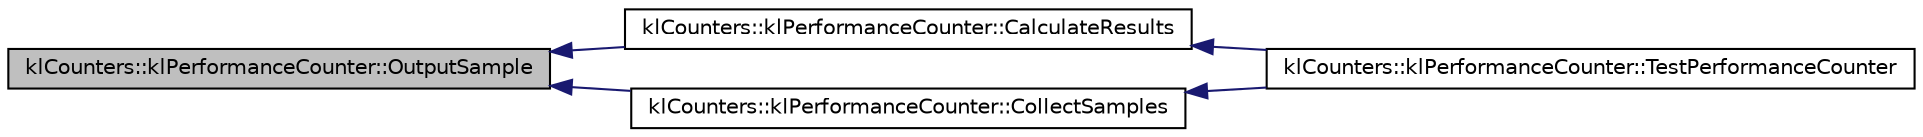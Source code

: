digraph G
{
  edge [fontname="Helvetica",fontsize="10",labelfontname="Helvetica",labelfontsize="10"];
  node [fontname="Helvetica",fontsize="10",shape=record];
  rankdir=LR;
  Node1 [label="klCounters::klPerformanceCounter::OutputSample",height=0.2,width=0.4,color="black", fillcolor="grey75", style="filled" fontcolor="black"];
  Node1 -> Node2 [dir=back,color="midnightblue",fontsize="10",style="solid",fontname="Helvetica"];
  Node2 [label="klCounters::klPerformanceCounter::CalculateResults",height=0.2,width=0.4,color="black", fillcolor="white", style="filled",URL="$classkl_counters_1_1kl_performance_counter.html#a27b6f42d80f5fa3e16bff8c766f11c6c"];
  Node2 -> Node3 [dir=back,color="midnightblue",fontsize="10",style="solid",fontname="Helvetica"];
  Node3 [label="klCounters::klPerformanceCounter::TestPerformanceCounter",height=0.2,width=0.4,color="black", fillcolor="white", style="filled",URL="$classkl_counters_1_1kl_performance_counter.html#ab8291a6139d93a726dcdbcc4f8e25d7a"];
  Node1 -> Node4 [dir=back,color="midnightblue",fontsize="10",style="solid",fontname="Helvetica"];
  Node4 [label="klCounters::klPerformanceCounter::CollectSamples",height=0.2,width=0.4,color="black", fillcolor="white", style="filled",URL="$classkl_counters_1_1kl_performance_counter.html#a60608e288abb5485f3e2fdad379f627f"];
  Node4 -> Node3 [dir=back,color="midnightblue",fontsize="10",style="solid",fontname="Helvetica"];
}
